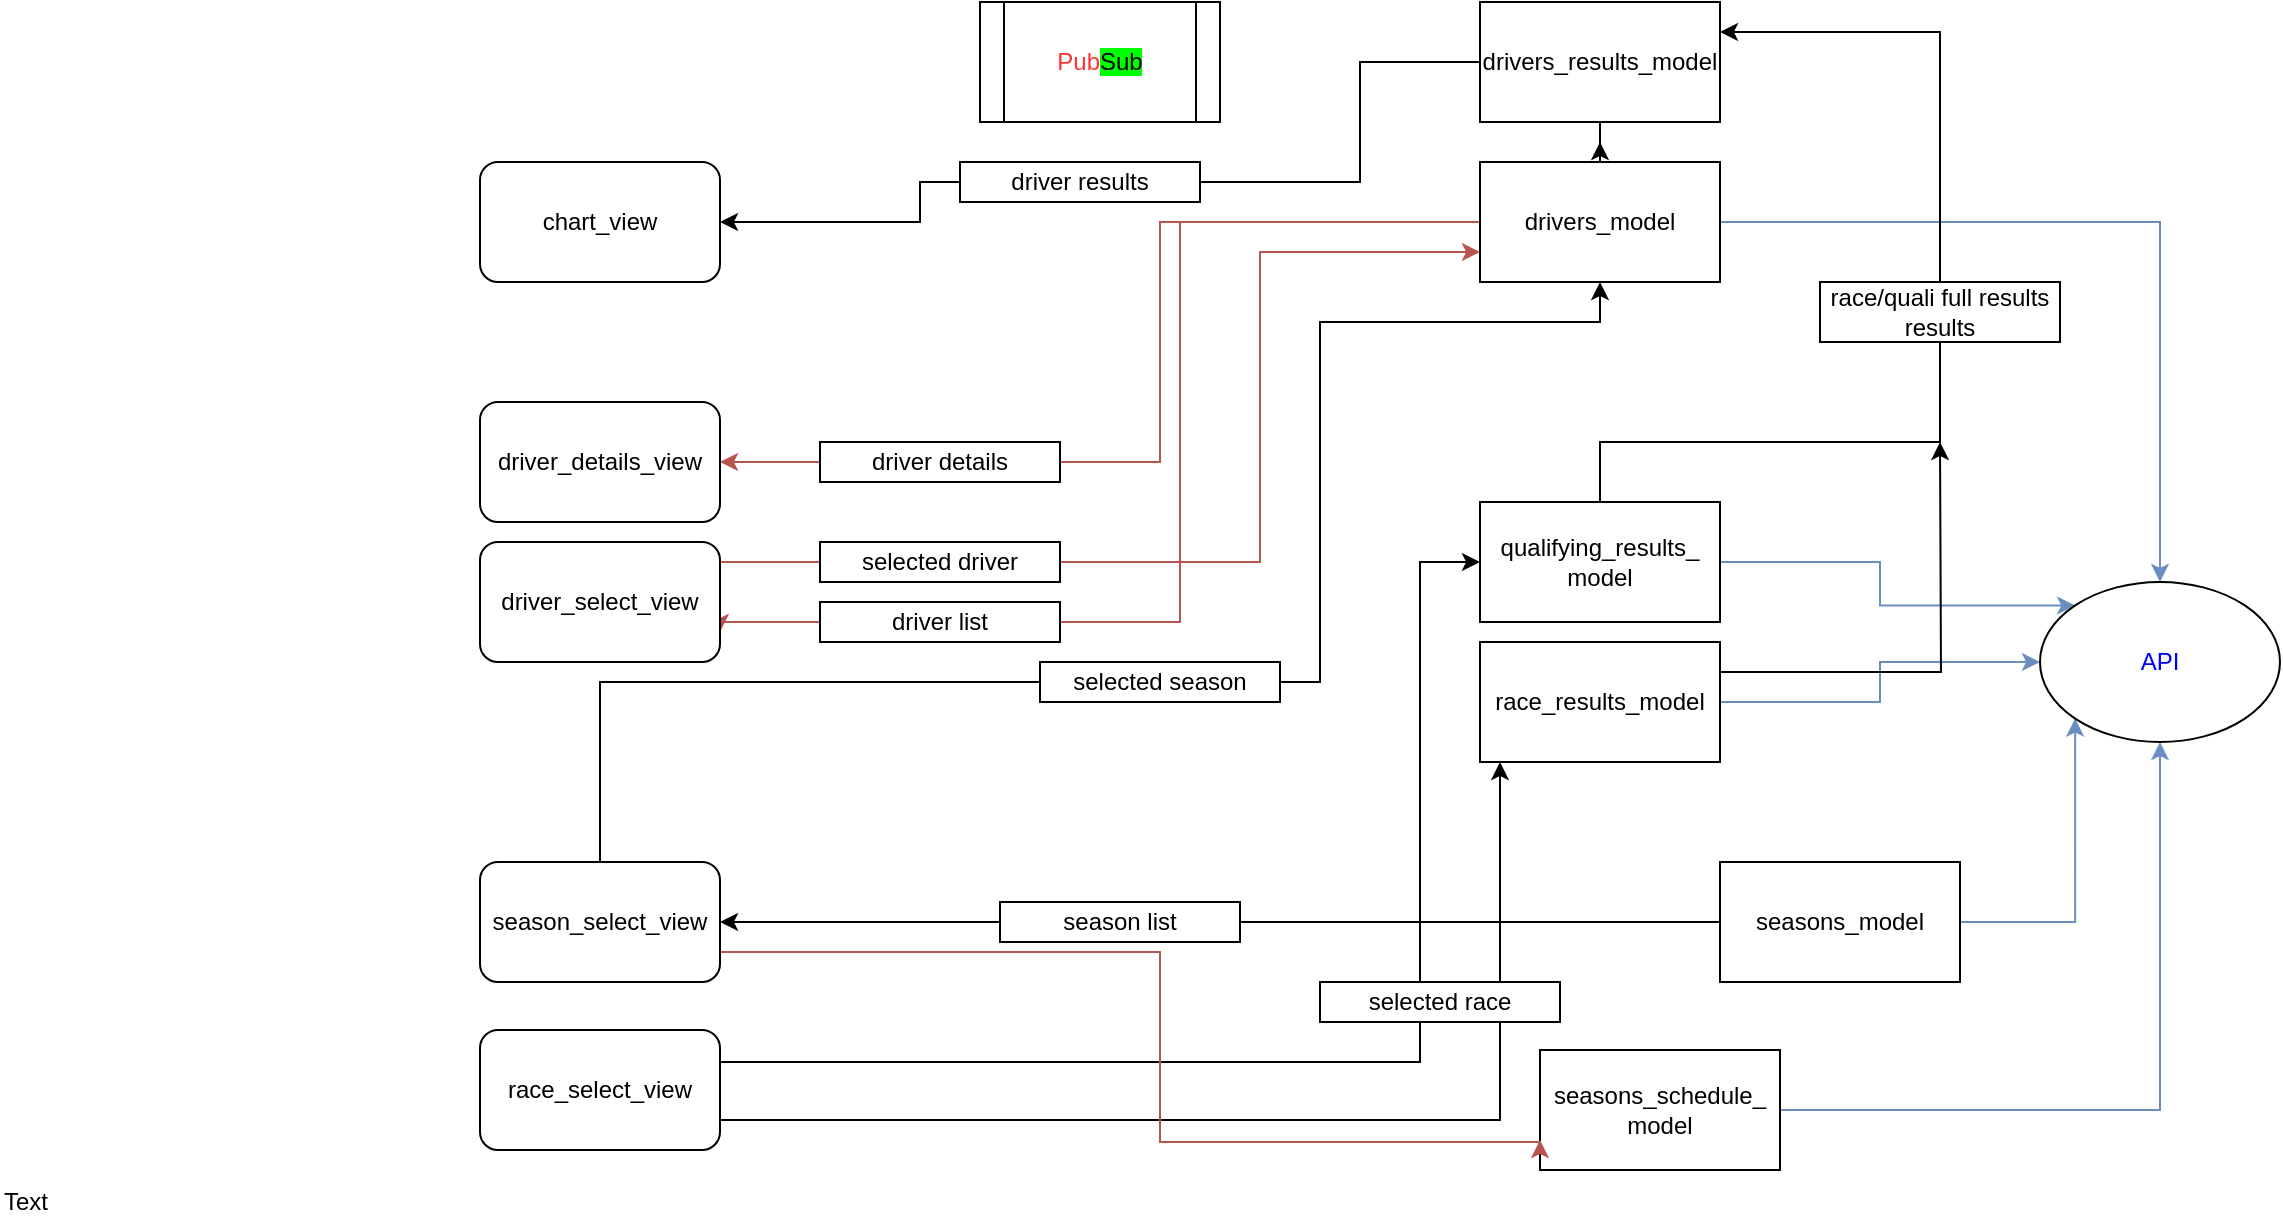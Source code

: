<mxfile version="10.7.5" type="github"><diagram id="Re3gv2ylKmjOk6__FGwo" name="Page-1"><mxGraphModel dx="1906" dy="689" grid="1" gridSize="10" guides="1" tooltips="1" connect="1" arrows="1" fold="1" page="1" pageScale="1" pageWidth="827" pageHeight="1169" math="0" shadow="0"><root><mxCell id="0"/><mxCell id="1" parent="0"/><mxCell id="GN2incs6mO1o84IgZ9ve-25" style="edgeStyle=orthogonalEdgeStyle;rounded=0;orthogonalLoop=1;jettySize=auto;html=1;exitX=1;exitY=0.5;exitDx=0;exitDy=0;entryX=0.5;entryY=1;entryDx=0;entryDy=0;fillColor=#dae8fc;strokeColor=#6c8ebf;" edge="1" parent="1" source="GN2incs6mO1o84IgZ9ve-3" target="GN2incs6mO1o84IgZ9ve-22"><mxGeometry relative="1" as="geometry"/></mxCell><mxCell id="GN2incs6mO1o84IgZ9ve-37" style="edgeStyle=orthogonalEdgeStyle;rounded=0;orthogonalLoop=1;jettySize=auto;html=1;exitX=1;exitY=0.5;exitDx=0;exitDy=0;entryX=0;entryY=0.5;entryDx=0;entryDy=0;" edge="1" parent="1" source="GN2incs6mO1o84IgZ9ve-15" target="GN2incs6mO1o84IgZ9ve-6"><mxGeometry relative="1" as="geometry"><mxPoint x="480" y="290" as="targetPoint"/><Array as="points"><mxPoint x="120" y="540"/><mxPoint x="470" y="540"/><mxPoint x="470" y="290"/></Array></mxGeometry></mxCell><mxCell id="GN2incs6mO1o84IgZ9ve-3" value="seasons_schedule_&lt;br&gt;model&lt;br&gt;" style="rounded=0;whiteSpace=wrap;html=1;" vertex="1" parent="1"><mxGeometry x="530" y="534" width="120" height="60" as="geometry"/></mxCell><mxCell id="GN2incs6mO1o84IgZ9ve-24" style="edgeStyle=orthogonalEdgeStyle;rounded=0;orthogonalLoop=1;jettySize=auto;html=1;exitX=1;exitY=0.5;exitDx=0;exitDy=0;entryX=0;entryY=1;entryDx=0;entryDy=0;fillColor=#dae8fc;strokeColor=#6c8ebf;" edge="1" parent="1" source="GN2incs6mO1o84IgZ9ve-4" target="GN2incs6mO1o84IgZ9ve-22"><mxGeometry relative="1" as="geometry"/></mxCell><mxCell id="GN2incs6mO1o84IgZ9ve-31" style="edgeStyle=orthogonalEdgeStyle;rounded=0;orthogonalLoop=1;jettySize=auto;html=1;exitX=0;exitY=0.5;exitDx=0;exitDy=0;entryX=1;entryY=0.5;entryDx=0;entryDy=0;" edge="1" parent="1" source="GN2incs6mO1o84IgZ9ve-4" target="GN2incs6mO1o84IgZ9ve-18"><mxGeometry relative="1" as="geometry"/></mxCell><mxCell id="GN2incs6mO1o84IgZ9ve-4" value="seasons_model&lt;br&gt;" style="rounded=0;whiteSpace=wrap;html=1;" vertex="1" parent="1"><mxGeometry x="620" y="440" width="120" height="60" as="geometry"/></mxCell><mxCell id="GN2incs6mO1o84IgZ9ve-23" style="edgeStyle=orthogonalEdgeStyle;rounded=0;orthogonalLoop=1;jettySize=auto;html=1;exitX=1;exitY=0.5;exitDx=0;exitDy=0;entryX=0.5;entryY=0;entryDx=0;entryDy=0;fillColor=#dae8fc;strokeColor=#6c8ebf;" edge="1" parent="1" source="GN2incs6mO1o84IgZ9ve-5" target="GN2incs6mO1o84IgZ9ve-22"><mxGeometry relative="1" as="geometry"/></mxCell><mxCell id="GN2incs6mO1o84IgZ9ve-28" style="edgeStyle=orthogonalEdgeStyle;rounded=0;orthogonalLoop=1;jettySize=auto;html=1;exitX=0;exitY=0.5;exitDx=0;exitDy=0;entryX=1;entryY=0.5;entryDx=0;entryDy=0;fillColor=#f8cecc;strokeColor=#b85450;" edge="1" parent="1" source="GN2incs6mO1o84IgZ9ve-5" target="GN2incs6mO1o84IgZ9ve-16"><mxGeometry relative="1" as="geometry"><mxPoint x="150" y="240" as="targetPoint"/><Array as="points"><mxPoint x="340" y="120"/><mxPoint x="340" y="240"/></Array></mxGeometry></mxCell><mxCell id="GN2incs6mO1o84IgZ9ve-29" style="edgeStyle=orthogonalEdgeStyle;rounded=0;orthogonalLoop=1;jettySize=auto;html=1;exitX=0;exitY=0.5;exitDx=0;exitDy=0;entryX=1;entryY=0.75;entryDx=0;entryDy=0;fillColor=#f8cecc;strokeColor=#b85450;" edge="1" parent="1" source="GN2incs6mO1o84IgZ9ve-5" target="GN2incs6mO1o84IgZ9ve-17"><mxGeometry relative="1" as="geometry"><mxPoint x="340" y="320" as="targetPoint"/><Array as="points"><mxPoint x="350" y="120"/><mxPoint x="350" y="320"/><mxPoint x="120" y="320"/></Array></mxGeometry></mxCell><mxCell id="GN2incs6mO1o84IgZ9ve-5" value="drivers_model&lt;br&gt;" style="rounded=0;whiteSpace=wrap;html=1;" vertex="1" parent="1"><mxGeometry x="500" y="90" width="120" height="60" as="geometry"/></mxCell><mxCell id="GN2incs6mO1o84IgZ9ve-27" style="edgeStyle=orthogonalEdgeStyle;rounded=0;orthogonalLoop=1;jettySize=auto;html=1;exitX=1;exitY=0.5;exitDx=0;exitDy=0;entryX=0;entryY=0;entryDx=0;entryDy=0;fillColor=#dae8fc;strokeColor=#6c8ebf;" edge="1" parent="1" source="GN2incs6mO1o84IgZ9ve-6" target="GN2incs6mO1o84IgZ9ve-22"><mxGeometry relative="1" as="geometry"/></mxCell><mxCell id="GN2incs6mO1o84IgZ9ve-38" style="edgeStyle=orthogonalEdgeStyle;rounded=0;orthogonalLoop=1;jettySize=auto;html=1;exitX=0.5;exitY=0;exitDx=0;exitDy=0;entryX=1;entryY=0.25;entryDx=0;entryDy=0;" edge="1" parent="1" source="GN2incs6mO1o84IgZ9ve-6" target="GN2incs6mO1o84IgZ9ve-8"><mxGeometry relative="1" as="geometry"><mxPoint x="730" y="40" as="targetPoint"/><Array as="points"><mxPoint x="560" y="230"/><mxPoint x="730" y="230"/><mxPoint x="730" y="25"/></Array></mxGeometry></mxCell><mxCell id="GN2incs6mO1o84IgZ9ve-6" value="qualifying_results_&lt;br&gt;model&lt;br&gt;" style="rounded=0;whiteSpace=wrap;html=1;" vertex="1" parent="1"><mxGeometry x="500" y="260" width="120" height="60" as="geometry"/></mxCell><mxCell id="GN2incs6mO1o84IgZ9ve-26" style="edgeStyle=orthogonalEdgeStyle;rounded=0;orthogonalLoop=1;jettySize=auto;html=1;exitX=1;exitY=0.5;exitDx=0;exitDy=0;entryX=0;entryY=0.5;entryDx=0;entryDy=0;fillColor=#dae8fc;strokeColor=#6c8ebf;" edge="1" parent="1" source="GN2incs6mO1o84IgZ9ve-7" target="GN2incs6mO1o84IgZ9ve-22"><mxGeometry relative="1" as="geometry"/></mxCell><mxCell id="GN2incs6mO1o84IgZ9ve-39" style="edgeStyle=orthogonalEdgeStyle;rounded=0;orthogonalLoop=1;jettySize=auto;html=1;exitX=1;exitY=0.25;exitDx=0;exitDy=0;" edge="1" parent="1" source="GN2incs6mO1o84IgZ9ve-7"><mxGeometry relative="1" as="geometry"><mxPoint x="730" y="230" as="targetPoint"/></mxGeometry></mxCell><mxCell id="GN2incs6mO1o84IgZ9ve-7" value="race_results_model&lt;br&gt;" style="rounded=0;whiteSpace=wrap;html=1;" vertex="1" parent="1"><mxGeometry x="500" y="330" width="120" height="60" as="geometry"/></mxCell><mxCell id="GN2incs6mO1o84IgZ9ve-30" style="edgeStyle=orthogonalEdgeStyle;rounded=0;orthogonalLoop=1;jettySize=auto;html=1;" edge="1" parent="1" source="GN2incs6mO1o84IgZ9ve-8"><mxGeometry relative="1" as="geometry"><mxPoint x="560" y="80" as="targetPoint"/></mxGeometry></mxCell><mxCell id="GN2incs6mO1o84IgZ9ve-61" style="edgeStyle=orthogonalEdgeStyle;rounded=0;orthogonalLoop=1;jettySize=auto;html=1;exitX=0;exitY=0.5;exitDx=0;exitDy=0;entryX=1;entryY=0.5;entryDx=0;entryDy=0;" edge="1" parent="1" source="GN2incs6mO1o84IgZ9ve-8" target="GN2incs6mO1o84IgZ9ve-13"><mxGeometry relative="1" as="geometry"><mxPoint x="200" y="130" as="targetPoint"/><Array as="points"><mxPoint x="440" y="40"/><mxPoint x="440" y="100"/><mxPoint x="220" y="100"/><mxPoint x="220" y="120"/></Array></mxGeometry></mxCell><mxCell id="GN2incs6mO1o84IgZ9ve-8" value="drivers_results_model&lt;br&gt;" style="rounded=0;whiteSpace=wrap;html=1;" vertex="1" parent="1"><mxGeometry x="500" y="10" width="120" height="60" as="geometry"/></mxCell><mxCell id="GN2incs6mO1o84IgZ9ve-9" value="Text" style="text;html=1;resizable=0;points=[];autosize=1;align=left;verticalAlign=top;spacingTop=-4;" vertex="1" parent="1"><mxGeometry x="-240" y="600" width="40" height="20" as="geometry"/></mxCell><mxCell id="GN2incs6mO1o84IgZ9ve-13" value="chart_view" style="rounded=1;whiteSpace=wrap;html=1;" vertex="1" parent="1"><mxGeometry y="90" width="120" height="60" as="geometry"/></mxCell><mxCell id="GN2incs6mO1o84IgZ9ve-67" style="edgeStyle=orthogonalEdgeStyle;rounded=0;orthogonalLoop=1;jettySize=auto;html=1;exitX=1;exitY=0.75;exitDx=0;exitDy=0;" edge="1" parent="1" source="GN2incs6mO1o84IgZ9ve-15" target="GN2incs6mO1o84IgZ9ve-7"><mxGeometry relative="1" as="geometry"><Array as="points"><mxPoint x="510" y="569"/></Array></mxGeometry></mxCell><mxCell id="GN2incs6mO1o84IgZ9ve-15" value="race_select_view" style="rounded=1;whiteSpace=wrap;html=1;" vertex="1" parent="1"><mxGeometry y="524" width="120" height="60" as="geometry"/></mxCell><mxCell id="GN2incs6mO1o84IgZ9ve-16" value="driver_details_view" style="rounded=1;whiteSpace=wrap;html=1;" vertex="1" parent="1"><mxGeometry y="210" width="120" height="60" as="geometry"/></mxCell><mxCell id="GN2incs6mO1o84IgZ9ve-40" style="edgeStyle=orthogonalEdgeStyle;rounded=0;orthogonalLoop=1;jettySize=auto;html=1;exitX=1;exitY=0.25;exitDx=0;exitDy=0;entryX=0;entryY=0.75;entryDx=0;entryDy=0;fillColor=#f8cecc;strokeColor=#b85450;" edge="1" parent="1" source="GN2incs6mO1o84IgZ9ve-17" target="GN2incs6mO1o84IgZ9ve-5"><mxGeometry relative="1" as="geometry"><mxPoint x="390" y="140" as="targetPoint"/><Array as="points"><mxPoint x="120" y="290"/><mxPoint x="390" y="290"/><mxPoint x="390" y="135"/></Array></mxGeometry></mxCell><mxCell id="GN2incs6mO1o84IgZ9ve-17" value="driver_select_view" style="rounded=1;whiteSpace=wrap;html=1;" vertex="1" parent="1"><mxGeometry y="280" width="120" height="60" as="geometry"/></mxCell><mxCell id="GN2incs6mO1o84IgZ9ve-57" style="edgeStyle=orthogonalEdgeStyle;rounded=0;orthogonalLoop=1;jettySize=auto;html=1;exitX=0.75;exitY=0;exitDx=0;exitDy=0;entryX=0.5;entryY=1;entryDx=0;entryDy=0;" edge="1" parent="1" source="GN2incs6mO1o84IgZ9ve-18" target="GN2incs6mO1o84IgZ9ve-5"><mxGeometry relative="1" as="geometry"><mxPoint x="550" y="170" as="targetPoint"/><Array as="points"><mxPoint x="60" y="440"/><mxPoint x="60" y="350"/><mxPoint x="420" y="350"/><mxPoint x="420" y="170"/><mxPoint x="560" y="170"/></Array></mxGeometry></mxCell><mxCell id="GN2incs6mO1o84IgZ9ve-66" style="edgeStyle=orthogonalEdgeStyle;rounded=0;orthogonalLoop=1;jettySize=auto;html=1;exitX=1;exitY=0.75;exitDx=0;exitDy=0;entryX=0;entryY=0.75;entryDx=0;entryDy=0;fillColor=#f8cecc;strokeColor=#b85450;" edge="1" parent="1" source="GN2incs6mO1o84IgZ9ve-18" target="GN2incs6mO1o84IgZ9ve-3"><mxGeometry relative="1" as="geometry"><mxPoint x="380" y="580" as="targetPoint"/><Array as="points"><mxPoint x="340" y="485"/><mxPoint x="340" y="580"/><mxPoint x="530" y="580"/></Array></mxGeometry></mxCell><mxCell id="GN2incs6mO1o84IgZ9ve-18" value="season_select_view" style="rounded=1;whiteSpace=wrap;html=1;" vertex="1" parent="1"><mxGeometry y="440" width="120" height="60" as="geometry"/></mxCell><mxCell id="GN2incs6mO1o84IgZ9ve-21" value="&lt;font color=&quot;#ff3333&quot;&gt;Pub&lt;/font&gt;&lt;span style=&quot;background-color: rgb(0 , 255 , 0)&quot;&gt;Sub&lt;/span&gt;" style="shape=process;whiteSpace=wrap;html=1;backgroundOutline=1;" vertex="1" parent="1"><mxGeometry x="250" y="10" width="120" height="60" as="geometry"/></mxCell><mxCell id="GN2incs6mO1o84IgZ9ve-22" value="&lt;font color=&quot;#0000ff&quot;&gt;API&lt;/font&gt;" style="ellipse;whiteSpace=wrap;html=1;" vertex="1" parent="1"><mxGeometry x="780" y="300" width="120" height="80" as="geometry"/></mxCell><mxCell id="GN2incs6mO1o84IgZ9ve-41" value="driver details" style="rounded=0;whiteSpace=wrap;html=1;" vertex="1" parent="1"><mxGeometry x="170" y="230" width="120" height="20" as="geometry"/></mxCell><mxCell id="GN2incs6mO1o84IgZ9ve-42" value="selected driver" style="rounded=0;whiteSpace=wrap;html=1;" vertex="1" parent="1"><mxGeometry x="170" y="280" width="120" height="20" as="geometry"/></mxCell><mxCell id="GN2incs6mO1o84IgZ9ve-43" value="driver list" style="rounded=0;whiteSpace=wrap;html=1;" vertex="1" parent="1"><mxGeometry x="170" y="310" width="120" height="20" as="geometry"/></mxCell><mxCell id="GN2incs6mO1o84IgZ9ve-49" value="season list" style="rounded=0;whiteSpace=wrap;html=1;" vertex="1" parent="1"><mxGeometry x="260" y="460" width="120" height="20" as="geometry"/></mxCell><mxCell id="GN2incs6mO1o84IgZ9ve-50" value="selected season" style="rounded=0;whiteSpace=wrap;html=1;" vertex="1" parent="1"><mxGeometry x="280" y="340" width="120" height="20" as="geometry"/></mxCell><mxCell id="GN2incs6mO1o84IgZ9ve-54" value="selected race" style="rounded=0;whiteSpace=wrap;html=1;" vertex="1" parent="1"><mxGeometry x="420" y="500" width="120" height="20" as="geometry"/></mxCell><mxCell id="GN2incs6mO1o84IgZ9ve-62" value="driver results" style="rounded=0;whiteSpace=wrap;html=1;" vertex="1" parent="1"><mxGeometry x="240" y="90" width="120" height="20" as="geometry"/></mxCell><mxCell id="GN2incs6mO1o84IgZ9ve-63" value="race/quali full results results" style="rounded=0;whiteSpace=wrap;html=1;" vertex="1" parent="1"><mxGeometry x="670" y="150" width="120" height="30" as="geometry"/></mxCell></root></mxGraphModel></diagram></mxfile>